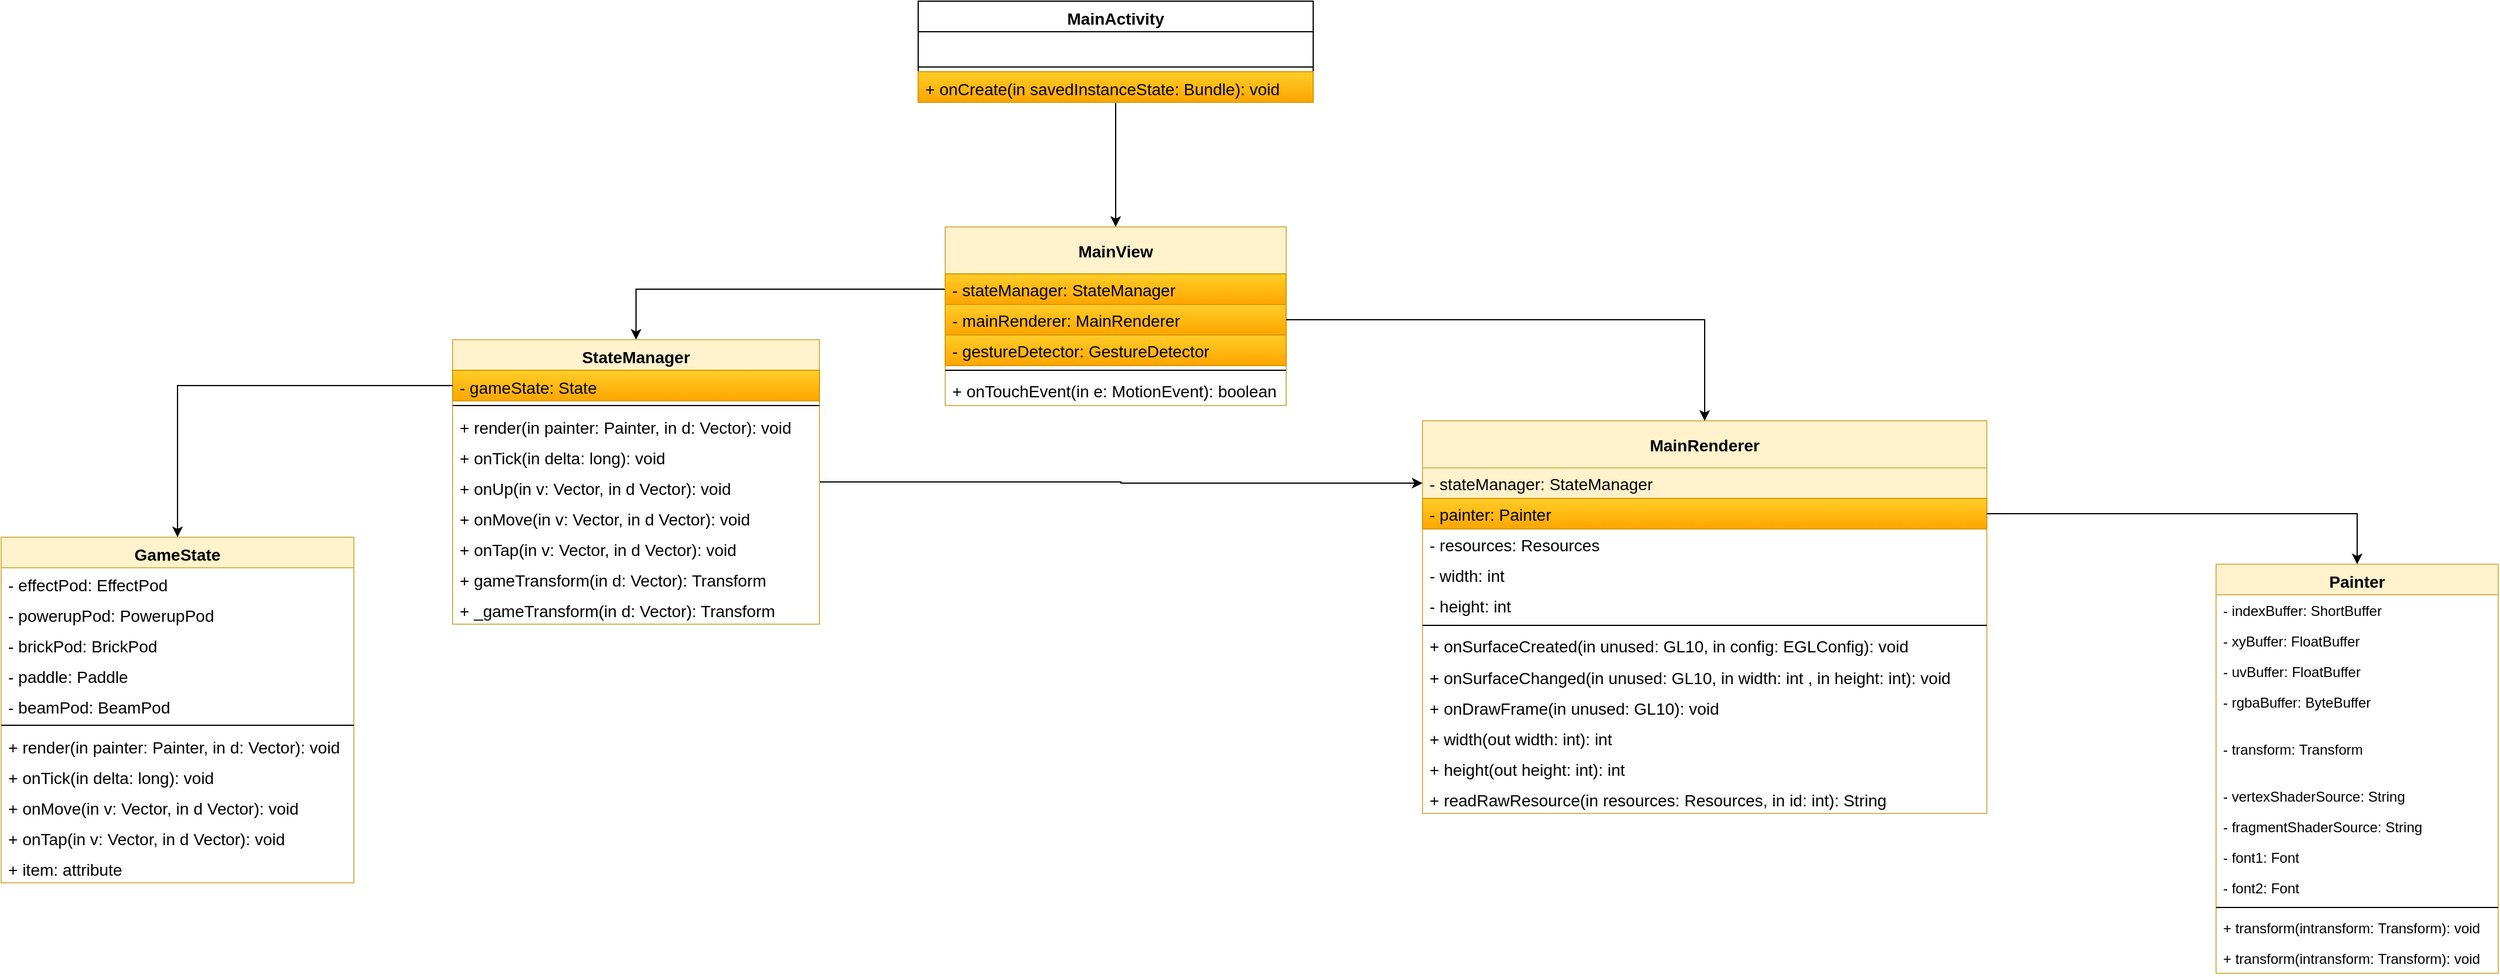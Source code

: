 <mxfile version="14.9.3" type="github">
  <diagram id="C5RBs43oDa-KdzZeNtuy" name="Page-1">
    <mxGraphModel dx="3434" dy="1646" grid="1" gridSize="12" guides="1" tooltips="1" connect="1" arrows="1" fold="1" page="0" pageScale="1" pageWidth="827" pageHeight="1169" math="0" shadow="0">
      <root>
        <mxCell id="WIyWlLk6GJQsqaUBKTNV-0" />
        <mxCell id="WIyWlLk6GJQsqaUBKTNV-1" parent="WIyWlLk6GJQsqaUBKTNV-0" />
        <mxCell id="WPyX183gVmHdlrmDqzyF-60" style="edgeStyle=orthogonalEdgeStyle;rounded=0;orthogonalLoop=1;jettySize=auto;html=1;entryX=0.5;entryY=0;entryDx=0;entryDy=0;fontSize=14;fontColor=#000000;exitX=0;exitY=0.5;exitDx=0;exitDy=0;" edge="1" parent="WIyWlLk6GJQsqaUBKTNV-1" source="zkfFHV4jXpPFQw0GAbJ--1" target="WPyX183gVmHdlrmDqzyF-48">
          <mxGeometry relative="1" as="geometry" />
        </mxCell>
        <mxCell id="zkfFHV4jXpPFQw0GAbJ--0" value="MainView" style="swimlane;fontStyle=1;align=center;verticalAlign=middle;childLayout=stackLayout;horizontal=1;startSize=40;horizontalStack=0;resizeParent=1;resizeLast=0;collapsible=1;marginBottom=0;shadow=0;strokeWidth=1;fontSize=14;fillColor=#fff2cc;strokeColor=#d6b656;" parent="WIyWlLk6GJQsqaUBKTNV-1" vertex="1">
          <mxGeometry x="-169" y="-192" width="290" height="152" as="geometry">
            <mxRectangle x="280" y="120" width="160" height="26" as="alternateBounds" />
          </mxGeometry>
        </mxCell>
        <mxCell id="zkfFHV4jXpPFQw0GAbJ--1" value="- stateManager: StateManager" style="text;align=left;verticalAlign=middle;spacingLeft=4;spacingRight=4;overflow=hidden;rotatable=0;points=[[0,0.5],[1,0.5]];portConstraint=eastwest;fontSize=14;fillColor=#ffcd28;strokeColor=#d79b00;gradientColor=#ffa500;" parent="zkfFHV4jXpPFQw0GAbJ--0" vertex="1">
          <mxGeometry y="40" width="290" height="26" as="geometry" />
        </mxCell>
        <mxCell id="zkfFHV4jXpPFQw0GAbJ--2" value="- mainRenderer: MainRenderer" style="text;align=left;verticalAlign=middle;spacingLeft=4;spacingRight=4;overflow=hidden;rotatable=0;points=[[0,0.5],[1,0.5]];portConstraint=eastwest;shadow=0;html=0;fontSize=14;strokeColor=#d79b00;fillColor=#ffcd28;gradientColor=#ffa500;" parent="zkfFHV4jXpPFQw0GAbJ--0" vertex="1">
          <mxGeometry y="66" width="290" height="26" as="geometry" />
        </mxCell>
        <mxCell id="zkfFHV4jXpPFQw0GAbJ--3" value="- gestureDetector: GestureDetector" style="text;align=left;verticalAlign=middle;spacingLeft=4;spacingRight=4;overflow=hidden;rotatable=0;points=[[0,0.5],[1,0.5]];portConstraint=eastwest;shadow=0;html=0;fontSize=14;strokeColor=#d79b00;fillColor=#ffcd28;gradientColor=#ffa500;" parent="zkfFHV4jXpPFQw0GAbJ--0" vertex="1">
          <mxGeometry y="92" width="290" height="26" as="geometry" />
        </mxCell>
        <mxCell id="zkfFHV4jXpPFQw0GAbJ--4" value="" style="line;html=1;strokeWidth=1;align=left;verticalAlign=middle;spacingTop=-1;spacingLeft=3;spacingRight=3;rotatable=0;labelPosition=right;points=[];portConstraint=eastwest;" parent="zkfFHV4jXpPFQw0GAbJ--0" vertex="1">
          <mxGeometry y="118" width="290" height="8" as="geometry" />
        </mxCell>
        <mxCell id="zkfFHV4jXpPFQw0GAbJ--5" value="+ onTouchEvent(in e: MotionEvent): boolean" style="text;align=left;verticalAlign=middle;spacingLeft=4;spacingRight=4;overflow=hidden;rotatable=0;points=[[0,0.5],[1,0.5]];portConstraint=eastwest;fontSize=14;" parent="zkfFHV4jXpPFQw0GAbJ--0" vertex="1">
          <mxGeometry y="126" width="290" height="26" as="geometry" />
        </mxCell>
        <mxCell id="WPyX183gVmHdlrmDqzyF-13" style="edgeStyle=orthogonalEdgeStyle;orthogonalLoop=1;jettySize=auto;html=1;exitX=1;exitY=0.5;exitDx=0;exitDy=0;" edge="1" parent="zkfFHV4jXpPFQw0GAbJ--0" source="zkfFHV4jXpPFQw0GAbJ--3" target="zkfFHV4jXpPFQw0GAbJ--3">
          <mxGeometry relative="1" as="geometry" />
        </mxCell>
        <mxCell id="WPyX183gVmHdlrmDqzyF-9" value="MainRenderer" style="swimlane;fontStyle=1;align=center;verticalAlign=middle;childLayout=stackLayout;horizontal=1;startSize=40;horizontalStack=0;resizeParent=1;resizeParentMax=0;resizeLast=0;collapsible=1;marginBottom=0;fontSize=14;shadow=0;glass=0;swimlaneLine=1;swimlaneFillColor=none;fillColor=#fff2cc;strokeColor=#d6b656;" vertex="1" parent="WIyWlLk6GJQsqaUBKTNV-1">
          <mxGeometry x="237" y="-27" width="480" height="334" as="geometry" />
        </mxCell>
        <mxCell id="WPyX183gVmHdlrmDqzyF-30" value="- stateManager: StateManager" style="text;strokeColor=#d6b656;fillColor=#fff2cc;align=left;verticalAlign=middle;spacingLeft=4;spacingRight=4;overflow=hidden;rotatable=0;points=[[0,0.5],[1,0.5]];portConstraint=eastwest;shadow=0;glass=0;fontSize=14;" vertex="1" parent="WPyX183gVmHdlrmDqzyF-9">
          <mxGeometry y="40" width="480" height="26" as="geometry" />
        </mxCell>
        <mxCell id="WPyX183gVmHdlrmDqzyF-24" value="- painter: Painter" style="text;strokeColor=#d79b00;fillColor=#ffcd28;align=left;verticalAlign=middle;spacingLeft=4;spacingRight=4;overflow=hidden;rotatable=0;points=[[0,0.5],[1,0.5]];portConstraint=eastwest;shadow=0;glass=0;fontSize=14;gradientColor=#ffa500;" vertex="1" parent="WPyX183gVmHdlrmDqzyF-9">
          <mxGeometry y="66" width="480" height="26" as="geometry" />
        </mxCell>
        <mxCell id="WPyX183gVmHdlrmDqzyF-27" value="- resources: Resources" style="text;strokeColor=none;fillColor=none;align=left;verticalAlign=middle;spacingLeft=4;spacingRight=4;overflow=hidden;rotatable=0;points=[[0,0.5],[1,0.5]];portConstraint=eastwest;shadow=0;glass=0;fontSize=14;" vertex="1" parent="WPyX183gVmHdlrmDqzyF-9">
          <mxGeometry y="92" width="480" height="26" as="geometry" />
        </mxCell>
        <mxCell id="WPyX183gVmHdlrmDqzyF-28" value="- width: int" style="text;strokeColor=none;fillColor=none;align=left;verticalAlign=middle;spacingLeft=4;spacingRight=4;overflow=hidden;rotatable=0;points=[[0,0.5],[1,0.5]];portConstraint=eastwest;shadow=0;glass=0;fontSize=14;" vertex="1" parent="WPyX183gVmHdlrmDqzyF-9">
          <mxGeometry y="118" width="480" height="26" as="geometry" />
        </mxCell>
        <mxCell id="WPyX183gVmHdlrmDqzyF-29" value="- height: int" style="text;strokeColor=none;fillColor=none;align=left;verticalAlign=middle;spacingLeft=4;spacingRight=4;overflow=hidden;rotatable=0;points=[[0,0.5],[1,0.5]];portConstraint=eastwest;shadow=0;glass=0;fontSize=14;" vertex="1" parent="WPyX183gVmHdlrmDqzyF-9">
          <mxGeometry y="144" width="480" height="26" as="geometry" />
        </mxCell>
        <mxCell id="WPyX183gVmHdlrmDqzyF-11" value="" style="line;strokeWidth=1;fillColor=none;align=left;verticalAlign=middle;spacingTop=-1;spacingLeft=3;spacingRight=3;rotatable=0;labelPosition=right;points=[];portConstraint=eastwest;" vertex="1" parent="WPyX183gVmHdlrmDqzyF-9">
          <mxGeometry y="170" width="480" height="8" as="geometry" />
        </mxCell>
        <mxCell id="WPyX183gVmHdlrmDqzyF-12" value="+ onSurfaceCreated(in unused: GL10, in config: EGLConfig): void" style="text;strokeColor=none;fillColor=none;align=left;verticalAlign=middle;spacingLeft=4;spacingRight=4;overflow=hidden;rotatable=0;points=[[0,0.5],[1,0.5]];portConstraint=eastwest;fontSize=14;" vertex="1" parent="WPyX183gVmHdlrmDqzyF-9">
          <mxGeometry y="178" width="480" height="26" as="geometry" />
        </mxCell>
        <mxCell id="WPyX183gVmHdlrmDqzyF-32" value="+ onSurfaceChanged(in unused: GL10, in width: int , in height: int): void" style="text;strokeColor=none;fillColor=none;align=left;verticalAlign=top;spacingLeft=4;spacingRight=4;overflow=hidden;rotatable=0;points=[[0,0.5],[1,0.5]];portConstraint=eastwest;shadow=0;glass=0;fontSize=14;fontStyle=0;" vertex="1" parent="WPyX183gVmHdlrmDqzyF-9">
          <mxGeometry y="204" width="480" height="26" as="geometry" />
        </mxCell>
        <mxCell id="WPyX183gVmHdlrmDqzyF-33" value="+ onDrawFrame(in unused: GL10): void" style="text;strokeColor=none;fillColor=none;align=left;verticalAlign=top;spacingLeft=4;spacingRight=4;overflow=hidden;rotatable=0;points=[[0,0.5],[1,0.5]];portConstraint=eastwest;shadow=0;glass=0;fontSize=14;fontColor=#000000;" vertex="1" parent="WPyX183gVmHdlrmDqzyF-9">
          <mxGeometry y="230" width="480" height="26" as="geometry" />
        </mxCell>
        <mxCell id="WPyX183gVmHdlrmDqzyF-34" value="+ width(out width: int): int" style="text;strokeColor=none;fillColor=none;align=left;verticalAlign=top;spacingLeft=4;spacingRight=4;overflow=hidden;rotatable=0;points=[[0,0.5],[1,0.5]];portConstraint=eastwest;shadow=0;glass=0;fontSize=14;fontColor=#000000;" vertex="1" parent="WPyX183gVmHdlrmDqzyF-9">
          <mxGeometry y="256" width="480" height="26" as="geometry" />
        </mxCell>
        <mxCell id="WPyX183gVmHdlrmDqzyF-35" value="+ height(out height: int): int" style="text;strokeColor=none;fillColor=none;align=left;verticalAlign=top;spacingLeft=4;spacingRight=4;overflow=hidden;rotatable=0;points=[[0,0.5],[1,0.5]];portConstraint=eastwest;shadow=0;glass=0;fontSize=14;fontColor=#000000;" vertex="1" parent="WPyX183gVmHdlrmDqzyF-9">
          <mxGeometry y="282" width="480" height="26" as="geometry" />
        </mxCell>
        <mxCell id="WPyX183gVmHdlrmDqzyF-36" value="+ readRawResource(in resources: Resources, in id: int): String" style="text;strokeColor=none;fillColor=none;align=left;verticalAlign=top;spacingLeft=4;spacingRight=4;overflow=hidden;rotatable=0;points=[[0,0.5],[1,0.5]];portConstraint=eastwest;shadow=0;glass=0;fontSize=14;fontColor=#000000;" vertex="1" parent="WPyX183gVmHdlrmDqzyF-9">
          <mxGeometry y="308" width="480" height="26" as="geometry" />
        </mxCell>
        <mxCell id="WPyX183gVmHdlrmDqzyF-44" style="edgeStyle=orthogonalEdgeStyle;rounded=0;orthogonalLoop=1;jettySize=auto;html=1;entryX=0.5;entryY=0;entryDx=0;entryDy=0;fontSize=14;fontColor=#000000;" edge="1" parent="WIyWlLk6GJQsqaUBKTNV-1" source="WPyX183gVmHdlrmDqzyF-37" target="zkfFHV4jXpPFQw0GAbJ--0">
          <mxGeometry relative="1" as="geometry" />
        </mxCell>
        <mxCell id="WPyX183gVmHdlrmDqzyF-37" value="MainActivity" style="swimlane;fontStyle=1;align=center;verticalAlign=top;childLayout=stackLayout;horizontal=1;startSize=26;horizontalStack=0;resizeParent=1;resizeParentMax=0;resizeLast=0;collapsible=1;marginBottom=0;shadow=0;glass=0;fontSize=14;fontColor=#000000;fillColor=#ffffff;gradientColor=none;" vertex="1" parent="WIyWlLk6GJQsqaUBKTNV-1">
          <mxGeometry x="-192" y="-384" width="336" height="86" as="geometry" />
        </mxCell>
        <mxCell id="WPyX183gVmHdlrmDqzyF-41" value=" " style="text;strokeColor=none;fillColor=none;align=left;verticalAlign=top;spacingLeft=4;spacingRight=4;overflow=hidden;rotatable=0;points=[[0,0.5],[1,0.5]];portConstraint=eastwest;shadow=0;glass=0;fontSize=14;fontColor=#000000;" vertex="1" parent="WPyX183gVmHdlrmDqzyF-37">
          <mxGeometry y="26" width="336" height="26" as="geometry" />
        </mxCell>
        <mxCell id="WPyX183gVmHdlrmDqzyF-39" value="" style="line;strokeWidth=1;fillColor=none;align=left;verticalAlign=middle;spacingTop=-1;spacingLeft=3;spacingRight=3;rotatable=0;labelPosition=right;points=[];portConstraint=eastwest;" vertex="1" parent="WPyX183gVmHdlrmDqzyF-37">
          <mxGeometry y="52" width="336" height="8" as="geometry" />
        </mxCell>
        <mxCell id="WPyX183gVmHdlrmDqzyF-40" value="+ onCreate(in savedInstanceState: Bundle): void" style="text;strokeColor=#d79b00;fillColor=#ffcd28;align=left;verticalAlign=top;spacingLeft=4;spacingRight=4;overflow=hidden;rotatable=0;points=[[0,0.5],[1,0.5]];portConstraint=eastwest;fontSize=14;gradientColor=#ffa500;" vertex="1" parent="WPyX183gVmHdlrmDqzyF-37">
          <mxGeometry y="60" width="336" height="26" as="geometry" />
        </mxCell>
        <mxCell id="WPyX183gVmHdlrmDqzyF-46" style="edgeStyle=orthogonalEdgeStyle;rounded=0;orthogonalLoop=1;jettySize=auto;html=1;entryX=0.5;entryY=0;entryDx=0;entryDy=0;fontSize=14;fontColor=#000000;" edge="1" parent="WIyWlLk6GJQsqaUBKTNV-1" source="zkfFHV4jXpPFQw0GAbJ--2" target="WPyX183gVmHdlrmDqzyF-9">
          <mxGeometry relative="1" as="geometry" />
        </mxCell>
        <mxCell id="WPyX183gVmHdlrmDqzyF-111" style="edgeStyle=orthogonalEdgeStyle;rounded=0;orthogonalLoop=1;jettySize=auto;html=1;entryX=0;entryY=0.5;entryDx=0;entryDy=0;fontSize=14;fontColor=#000000;" edge="1" parent="WIyWlLk6GJQsqaUBKTNV-1" source="WPyX183gVmHdlrmDqzyF-48" target="WPyX183gVmHdlrmDqzyF-30">
          <mxGeometry relative="1" as="geometry" />
        </mxCell>
        <mxCell id="WPyX183gVmHdlrmDqzyF-48" value="StateManager" style="swimlane;fontStyle=1;align=center;verticalAlign=top;childLayout=stackLayout;horizontal=1;startSize=26;horizontalStack=0;resizeParent=1;resizeParentMax=0;resizeLast=0;collapsible=1;marginBottom=0;shadow=0;glass=0;fontSize=14;fillColor=#fff2cc;strokeColor=#d6b656;" vertex="1" parent="WIyWlLk6GJQsqaUBKTNV-1">
          <mxGeometry x="-588" y="-96" width="312" height="242" as="geometry" />
        </mxCell>
        <mxCell id="WPyX183gVmHdlrmDqzyF-49" value="- gameState: State" style="text;strokeColor=#d79b00;fillColor=#ffcd28;align=left;verticalAlign=top;spacingLeft=4;spacingRight=4;overflow=hidden;rotatable=0;points=[[0,0.5],[1,0.5]];portConstraint=eastwest;fontSize=14;gradientColor=#ffa500;" vertex="1" parent="WPyX183gVmHdlrmDqzyF-48">
          <mxGeometry y="26" width="312" height="26" as="geometry" />
        </mxCell>
        <mxCell id="WPyX183gVmHdlrmDqzyF-50" value="" style="line;strokeWidth=1;fillColor=none;align=left;verticalAlign=middle;spacingTop=-1;spacingLeft=3;spacingRight=3;rotatable=0;labelPosition=right;points=[];portConstraint=eastwest;" vertex="1" parent="WPyX183gVmHdlrmDqzyF-48">
          <mxGeometry y="52" width="312" height="8" as="geometry" />
        </mxCell>
        <mxCell id="WPyX183gVmHdlrmDqzyF-51" value="+ render(in painter: Painter, in d: Vector): void" style="text;strokeColor=none;fillColor=none;align=left;verticalAlign=top;spacingLeft=4;spacingRight=4;overflow=hidden;rotatable=0;points=[[0,0.5],[1,0.5]];portConstraint=eastwest;fontSize=14;" vertex="1" parent="WPyX183gVmHdlrmDqzyF-48">
          <mxGeometry y="60" width="312" height="26" as="geometry" />
        </mxCell>
        <mxCell id="WPyX183gVmHdlrmDqzyF-53" value="+ onTick(in delta: long): void" style="text;strokeColor=none;fillColor=none;align=left;verticalAlign=top;spacingLeft=4;spacingRight=4;overflow=hidden;rotatable=0;points=[[0,0.5],[1,0.5]];portConstraint=eastwest;shadow=0;glass=0;fontSize=14;fontColor=#000000;" vertex="1" parent="WPyX183gVmHdlrmDqzyF-48">
          <mxGeometry y="86" width="312" height="26" as="geometry" />
        </mxCell>
        <mxCell id="WPyX183gVmHdlrmDqzyF-54" value="+ onUp(in v: Vector, in d Vector): void" style="text;strokeColor=none;fillColor=none;align=left;verticalAlign=top;spacingLeft=4;spacingRight=4;overflow=hidden;rotatable=0;points=[[0,0.5],[1,0.5]];portConstraint=eastwest;shadow=0;glass=0;fontSize=14;fontColor=#000000;" vertex="1" parent="WPyX183gVmHdlrmDqzyF-48">
          <mxGeometry y="112" width="312" height="26" as="geometry" />
        </mxCell>
        <mxCell id="WPyX183gVmHdlrmDqzyF-55" value="+ onMove(in v: Vector, in d Vector): void" style="text;strokeColor=none;fillColor=none;align=left;verticalAlign=top;spacingLeft=4;spacingRight=4;overflow=hidden;rotatable=0;points=[[0,0.5],[1,0.5]];portConstraint=eastwest;shadow=0;glass=0;fontSize=14;fontColor=#000000;" vertex="1" parent="WPyX183gVmHdlrmDqzyF-48">
          <mxGeometry y="138" width="312" height="26" as="geometry" />
        </mxCell>
        <mxCell id="WPyX183gVmHdlrmDqzyF-57" value="+ onTap(in v: Vector, in d Vector): void" style="text;strokeColor=none;fillColor=none;align=left;verticalAlign=top;spacingLeft=4;spacingRight=4;overflow=hidden;rotatable=0;points=[[0,0.5],[1,0.5]];portConstraint=eastwest;shadow=0;glass=0;fontSize=14;fontColor=#000000;" vertex="1" parent="WPyX183gVmHdlrmDqzyF-48">
          <mxGeometry y="164" width="312" height="26" as="geometry" />
        </mxCell>
        <mxCell id="WPyX183gVmHdlrmDqzyF-58" value="+ gameTransform(in d: Vector): Transform" style="text;strokeColor=none;fillColor=none;align=left;verticalAlign=top;spacingLeft=4;spacingRight=4;overflow=hidden;rotatable=0;points=[[0,0.5],[1,0.5]];portConstraint=eastwest;shadow=0;glass=0;fontSize=14;fontColor=#000000;" vertex="1" parent="WPyX183gVmHdlrmDqzyF-48">
          <mxGeometry y="190" width="312" height="26" as="geometry" />
        </mxCell>
        <mxCell id="WPyX183gVmHdlrmDqzyF-59" value="+ _gameTransform(in d: Vector): Transform" style="text;strokeColor=none;fillColor=none;align=left;verticalAlign=top;spacingLeft=4;spacingRight=4;overflow=hidden;rotatable=0;points=[[0,0.5],[1,0.5]];portConstraint=eastwest;shadow=0;glass=0;fontSize=14;fontColor=#000000;" vertex="1" parent="WPyX183gVmHdlrmDqzyF-48">
          <mxGeometry y="216" width="312" height="26" as="geometry" />
        </mxCell>
        <mxCell id="WPyX183gVmHdlrmDqzyF-61" value="GameState" style="swimlane;fontStyle=1;align=center;verticalAlign=top;childLayout=stackLayout;horizontal=1;startSize=26;horizontalStack=0;resizeParent=1;resizeParentMax=0;resizeLast=0;collapsible=1;marginBottom=0;shadow=0;glass=0;fontSize=14;fillColor=#fff2cc;strokeColor=#d6b656;" vertex="1" parent="WIyWlLk6GJQsqaUBKTNV-1">
          <mxGeometry x="-972" y="72" width="300" height="294" as="geometry" />
        </mxCell>
        <mxCell id="WPyX183gVmHdlrmDqzyF-62" value="- effectPod: EffectPod" style="text;strokeColor=none;fillColor=none;align=left;verticalAlign=top;spacingLeft=4;spacingRight=4;overflow=hidden;rotatable=0;points=[[0,0.5],[1,0.5]];portConstraint=eastwest;fontSize=14;" vertex="1" parent="WPyX183gVmHdlrmDqzyF-61">
          <mxGeometry y="26" width="300" height="26" as="geometry" />
        </mxCell>
        <mxCell id="WPyX183gVmHdlrmDqzyF-71" value="- powerupPod: PowerupPod" style="text;strokeColor=none;fillColor=none;align=left;verticalAlign=top;spacingLeft=4;spacingRight=4;overflow=hidden;rotatable=0;points=[[0,0.5],[1,0.5]];portConstraint=eastwest;fontSize=14;" vertex="1" parent="WPyX183gVmHdlrmDqzyF-61">
          <mxGeometry y="52" width="300" height="26" as="geometry" />
        </mxCell>
        <mxCell id="WPyX183gVmHdlrmDqzyF-82" value="- brickPod: BrickPod" style="text;strokeColor=none;fillColor=none;align=left;verticalAlign=top;spacingLeft=4;spacingRight=4;overflow=hidden;rotatable=0;points=[[0,0.5],[1,0.5]];portConstraint=eastwest;shadow=0;glass=0;fontSize=14;fontColor=#000000;" vertex="1" parent="WPyX183gVmHdlrmDqzyF-61">
          <mxGeometry y="78" width="300" height="26" as="geometry" />
        </mxCell>
        <mxCell id="WPyX183gVmHdlrmDqzyF-83" value="- paddle: Paddle" style="text;strokeColor=none;fillColor=none;align=left;verticalAlign=top;spacingLeft=4;spacingRight=4;overflow=hidden;rotatable=0;points=[[0,0.5],[1,0.5]];portConstraint=eastwest;shadow=0;glass=0;fontSize=14;fontColor=#000000;" vertex="1" parent="WPyX183gVmHdlrmDqzyF-61">
          <mxGeometry y="104" width="300" height="26" as="geometry" />
        </mxCell>
        <mxCell id="WPyX183gVmHdlrmDqzyF-81" value="- beamPod: BeamPod" style="text;strokeColor=none;fillColor=none;align=left;verticalAlign=top;spacingLeft=4;spacingRight=4;overflow=hidden;rotatable=0;points=[[0,0.5],[1,0.5]];portConstraint=eastwest;fontSize=14;" vertex="1" parent="WPyX183gVmHdlrmDqzyF-61">
          <mxGeometry y="130" width="300" height="26" as="geometry" />
        </mxCell>
        <mxCell id="WPyX183gVmHdlrmDqzyF-63" value="" style="line;strokeWidth=1;fillColor=none;align=left;verticalAlign=middle;spacingTop=-1;spacingLeft=3;spacingRight=3;rotatable=0;labelPosition=right;points=[];portConstraint=eastwest;" vertex="1" parent="WPyX183gVmHdlrmDqzyF-61">
          <mxGeometry y="156" width="300" height="8" as="geometry" />
        </mxCell>
        <mxCell id="WPyX183gVmHdlrmDqzyF-64" value="+ render(in painter: Painter, in d: Vector): void" style="text;strokeColor=none;fillColor=none;align=left;verticalAlign=top;spacingLeft=4;spacingRight=4;overflow=hidden;rotatable=0;points=[[0,0.5],[1,0.5]];portConstraint=eastwest;fontSize=14;" vertex="1" parent="WPyX183gVmHdlrmDqzyF-61">
          <mxGeometry y="164" width="300" height="26" as="geometry" />
        </mxCell>
        <mxCell id="WPyX183gVmHdlrmDqzyF-68" value="+ onTick(in delta: long): void" style="text;strokeColor=none;fillColor=none;align=left;verticalAlign=top;spacingLeft=4;spacingRight=4;overflow=hidden;rotatable=0;points=[[0,0.5],[1,0.5]];portConstraint=eastwest;shadow=0;glass=0;fontSize=14;fontColor=#000000;" vertex="1" parent="WPyX183gVmHdlrmDqzyF-61">
          <mxGeometry y="190" width="300" height="26" as="geometry" />
        </mxCell>
        <mxCell id="WPyX183gVmHdlrmDqzyF-69" value="+ onMove(in v: Vector, in d Vector): void" style="text;strokeColor=none;fillColor=none;align=left;verticalAlign=top;spacingLeft=4;spacingRight=4;overflow=hidden;rotatable=0;points=[[0,0.5],[1,0.5]];portConstraint=eastwest;shadow=0;glass=0;fontSize=14;fontColor=#000000;" vertex="1" parent="WPyX183gVmHdlrmDqzyF-61">
          <mxGeometry y="216" width="300" height="26" as="geometry" />
        </mxCell>
        <mxCell id="WPyX183gVmHdlrmDqzyF-70" value="+ onTap(in v: Vector, in d Vector): void" style="text;strokeColor=none;fillColor=none;align=left;verticalAlign=top;spacingLeft=4;spacingRight=4;overflow=hidden;rotatable=0;points=[[0,0.5],[1,0.5]];portConstraint=eastwest;shadow=0;glass=0;fontSize=14;fontColor=#000000;" vertex="1" parent="WPyX183gVmHdlrmDqzyF-61">
          <mxGeometry y="242" width="300" height="26" as="geometry" />
        </mxCell>
        <mxCell id="WPyX183gVmHdlrmDqzyF-67" value="+ item: attribute" style="text;strokeColor=none;fillColor=none;align=left;verticalAlign=top;spacingLeft=4;spacingRight=4;overflow=hidden;rotatable=0;points=[[0,0.5],[1,0.5]];portConstraint=eastwest;shadow=0;glass=0;fontSize=14;fontColor=#000000;" vertex="1" parent="WPyX183gVmHdlrmDqzyF-61">
          <mxGeometry y="268" width="300" height="26" as="geometry" />
        </mxCell>
        <mxCell id="WPyX183gVmHdlrmDqzyF-84" style="edgeStyle=orthogonalEdgeStyle;rounded=0;orthogonalLoop=1;jettySize=auto;html=1;entryX=0.5;entryY=0;entryDx=0;entryDy=0;fontSize=14;fontColor=#000000;" edge="1" parent="WIyWlLk6GJQsqaUBKTNV-1" source="WPyX183gVmHdlrmDqzyF-49" target="WPyX183gVmHdlrmDqzyF-61">
          <mxGeometry relative="1" as="geometry" />
        </mxCell>
        <mxCell id="WPyX183gVmHdlrmDqzyF-90" value="Painter" style="swimlane;fontStyle=1;align=center;verticalAlign=top;childLayout=stackLayout;horizontal=1;startSize=26;horizontalStack=0;resizeParent=1;resizeParentMax=0;resizeLast=0;collapsible=1;marginBottom=0;shadow=0;glass=0;fontSize=14;fillColor=#fff2cc;strokeColor=#d6b656;" vertex="1" parent="WIyWlLk6GJQsqaUBKTNV-1">
          <mxGeometry x="912" y="95" width="240" height="348" as="geometry" />
        </mxCell>
        <mxCell id="WPyX183gVmHdlrmDqzyF-91" value="- indexBuffer: ShortBuffer" style="text;strokeColor=none;fillColor=none;align=left;verticalAlign=top;spacingLeft=4;spacingRight=4;overflow=hidden;rotatable=0;points=[[0,0.5],[1,0.5]];portConstraint=eastwest;" vertex="1" parent="WPyX183gVmHdlrmDqzyF-90">
          <mxGeometry y="26" width="240" height="26" as="geometry" />
        </mxCell>
        <mxCell id="WPyX183gVmHdlrmDqzyF-94" value="- xyBuffer: FloatBuffer" style="text;strokeColor=none;fillColor=none;align=left;verticalAlign=top;spacingLeft=4;spacingRight=4;overflow=hidden;rotatable=0;points=[[0,0.5],[1,0.5]];portConstraint=eastwest;" vertex="1" parent="WPyX183gVmHdlrmDqzyF-90">
          <mxGeometry y="52" width="240" height="26" as="geometry" />
        </mxCell>
        <mxCell id="WPyX183gVmHdlrmDqzyF-95" value="- uvBuffer: FloatBuffer" style="text;strokeColor=none;fillColor=none;align=left;verticalAlign=top;spacingLeft=4;spacingRight=4;overflow=hidden;rotatable=0;points=[[0,0.5],[1,0.5]];portConstraint=eastwest;" vertex="1" parent="WPyX183gVmHdlrmDqzyF-90">
          <mxGeometry y="78" width="240" height="26" as="geometry" />
        </mxCell>
        <mxCell id="WPyX183gVmHdlrmDqzyF-96" value="- rgbaBuffer: ByteBuffer" style="text;strokeColor=none;fillColor=none;align=left;verticalAlign=top;spacingLeft=4;spacingRight=4;overflow=hidden;rotatable=0;points=[[0,0.5],[1,0.5]];portConstraint=eastwest;" vertex="1" parent="WPyX183gVmHdlrmDqzyF-90">
          <mxGeometry y="104" width="240" height="26" as="geometry" />
        </mxCell>
        <mxCell id="WPyX183gVmHdlrmDqzyF-108" value="" style="text;strokeColor=none;fillColor=none;align=left;verticalAlign=middle;spacingTop=-1;spacingLeft=4;spacingRight=4;rotatable=0;labelPosition=right;points=[];portConstraint=eastwest;shadow=0;glass=0;fontSize=14;fontColor=#000000;" vertex="1" parent="WPyX183gVmHdlrmDqzyF-90">
          <mxGeometry y="130" width="240" height="14" as="geometry" />
        </mxCell>
        <mxCell id="WPyX183gVmHdlrmDqzyF-97" value="- transform: Transform" style="text;strokeColor=none;fillColor=none;align=left;verticalAlign=top;spacingLeft=4;spacingRight=4;overflow=hidden;rotatable=0;points=[[0,0.5],[1,0.5]];portConstraint=eastwest;" vertex="1" parent="WPyX183gVmHdlrmDqzyF-90">
          <mxGeometry y="144" width="240" height="26" as="geometry" />
        </mxCell>
        <mxCell id="WPyX183gVmHdlrmDqzyF-109" value="" style="text;strokeColor=none;fillColor=none;align=left;verticalAlign=middle;spacingTop=-1;spacingLeft=4;spacingRight=4;rotatable=0;labelPosition=right;points=[];portConstraint=eastwest;shadow=0;glass=0;fontSize=14;fontColor=#000000;" vertex="1" parent="WPyX183gVmHdlrmDqzyF-90">
          <mxGeometry y="170" width="240" height="14" as="geometry" />
        </mxCell>
        <mxCell id="WPyX183gVmHdlrmDqzyF-98" value="- vertexShaderSource: String" style="text;strokeColor=none;fillColor=none;align=left;verticalAlign=top;spacingLeft=4;spacingRight=4;overflow=hidden;rotatable=0;points=[[0,0.5],[1,0.5]];portConstraint=eastwest;" vertex="1" parent="WPyX183gVmHdlrmDqzyF-90">
          <mxGeometry y="184" width="240" height="26" as="geometry" />
        </mxCell>
        <mxCell id="WPyX183gVmHdlrmDqzyF-99" value="- fragmentShaderSource: String" style="text;strokeColor=none;fillColor=none;align=left;verticalAlign=top;spacingLeft=4;spacingRight=4;overflow=hidden;rotatable=0;points=[[0,0.5],[1,0.5]];portConstraint=eastwest;" vertex="1" parent="WPyX183gVmHdlrmDqzyF-90">
          <mxGeometry y="210" width="240" height="26" as="geometry" />
        </mxCell>
        <mxCell id="WPyX183gVmHdlrmDqzyF-100" value="- font1: Font" style="text;strokeColor=none;fillColor=none;align=left;verticalAlign=top;spacingLeft=4;spacingRight=4;overflow=hidden;rotatable=0;points=[[0,0.5],[1,0.5]];portConstraint=eastwest;" vertex="1" parent="WPyX183gVmHdlrmDqzyF-90">
          <mxGeometry y="236" width="240" height="26" as="geometry" />
        </mxCell>
        <mxCell id="WPyX183gVmHdlrmDqzyF-101" value="- font2: Font" style="text;strokeColor=none;fillColor=none;align=left;verticalAlign=top;spacingLeft=4;spacingRight=4;overflow=hidden;rotatable=0;points=[[0,0.5],[1,0.5]];portConstraint=eastwest;" vertex="1" parent="WPyX183gVmHdlrmDqzyF-90">
          <mxGeometry y="262" width="240" height="26" as="geometry" />
        </mxCell>
        <mxCell id="WPyX183gVmHdlrmDqzyF-92" value="" style="line;strokeWidth=1;fillColor=none;align=left;verticalAlign=middle;spacingTop=-1;spacingLeft=3;spacingRight=3;rotatable=0;labelPosition=right;points=[];portConstraint=eastwest;" vertex="1" parent="WPyX183gVmHdlrmDqzyF-90">
          <mxGeometry y="288" width="240" height="8" as="geometry" />
        </mxCell>
        <mxCell id="WPyX183gVmHdlrmDqzyF-93" value="+ transform(intransform: Transform): void" style="text;strokeColor=none;fillColor=none;align=left;verticalAlign=top;spacingLeft=4;spacingRight=4;overflow=hidden;rotatable=0;points=[[0,0.5],[1,0.5]];portConstraint=eastwest;" vertex="1" parent="WPyX183gVmHdlrmDqzyF-90">
          <mxGeometry y="296" width="240" height="26" as="geometry" />
        </mxCell>
        <mxCell id="WPyX183gVmHdlrmDqzyF-107" value="+ transform(intransform: Transform): void" style="text;strokeColor=none;fillColor=none;align=left;verticalAlign=top;spacingLeft=4;spacingRight=4;overflow=hidden;rotatable=0;points=[[0,0.5],[1,0.5]];portConstraint=eastwest;" vertex="1" parent="WPyX183gVmHdlrmDqzyF-90">
          <mxGeometry y="322" width="240" height="26" as="geometry" />
        </mxCell>
        <mxCell id="WPyX183gVmHdlrmDqzyF-110" style="edgeStyle=orthogonalEdgeStyle;rounded=0;orthogonalLoop=1;jettySize=auto;html=1;entryX=0.5;entryY=0;entryDx=0;entryDy=0;fontSize=14;fontColor=#000000;" edge="1" parent="WIyWlLk6GJQsqaUBKTNV-1" source="WPyX183gVmHdlrmDqzyF-24" target="WPyX183gVmHdlrmDqzyF-90">
          <mxGeometry relative="1" as="geometry" />
        </mxCell>
      </root>
    </mxGraphModel>
  </diagram>
</mxfile>
